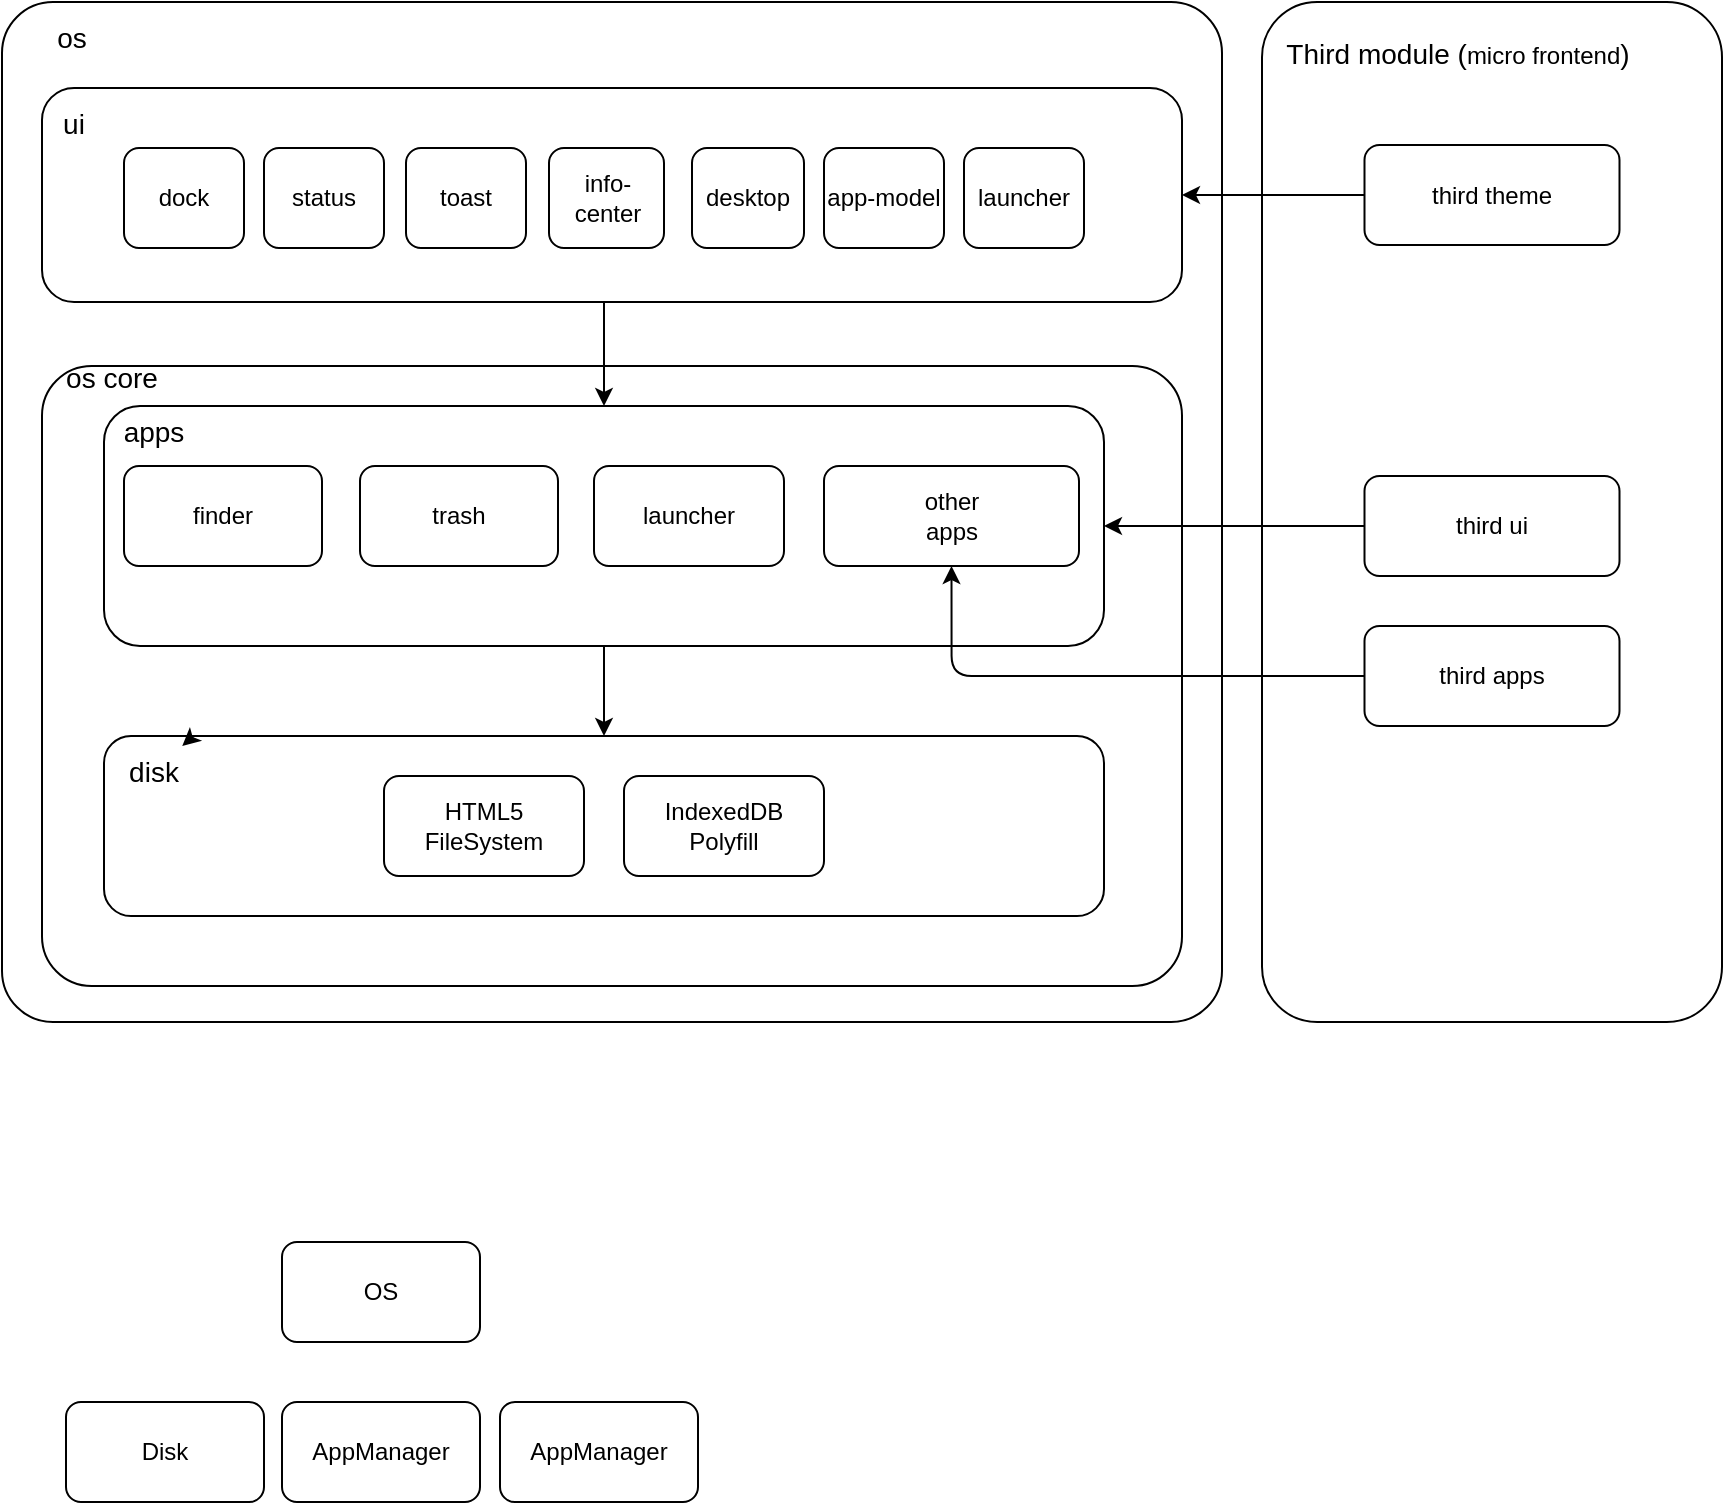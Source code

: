 <mxfile>
    <diagram id="Opiuae8TiBRxoM94_RdU" name="第 1 页">
        <mxGraphModel dx="511" dy="477" grid="1" gridSize="10" guides="1" tooltips="1" connect="1" arrows="1" fold="1" page="1" pageScale="1" pageWidth="827" pageHeight="1169" math="0" shadow="0">
            <root>
                <mxCell id="0"/>
                <mxCell id="1" parent="0"/>
                <mxCell id="45" value="" style="rounded=1;whiteSpace=wrap;html=1;arcSize=12;" parent="1" vertex="1">
                    <mxGeometry x="780" y="140" width="230" height="510" as="geometry"/>
                </mxCell>
                <mxCell id="12" value="" style="rounded=1;whiteSpace=wrap;html=1;arcSize=5;" parent="1" vertex="1">
                    <mxGeometry x="150" y="140" width="610" height="510" as="geometry"/>
                </mxCell>
                <mxCell id="43" value="" style="rounded=1;whiteSpace=wrap;html=1;arcSize=8;" parent="1" vertex="1">
                    <mxGeometry x="170" y="322" width="570" height="310" as="geometry"/>
                </mxCell>
                <mxCell id="14" value="&lt;span style=&quot;font-size: 14px&quot;&gt;os&lt;/span&gt;" style="text;html=1;strokeColor=none;fillColor=none;align=center;verticalAlign=middle;whiteSpace=wrap;rounded=0;" parent="1" vertex="1">
                    <mxGeometry x="150" y="140" width="70" height="35" as="geometry"/>
                </mxCell>
                <mxCell id="15" value="" style="rounded=1;whiteSpace=wrap;html=1;" parent="1" vertex="1">
                    <mxGeometry x="201" y="507" width="500" height="90" as="geometry"/>
                </mxCell>
                <mxCell id="50" style="edgeStyle=none;html=1;entryX=0.123;entryY=0.613;entryDx=0;entryDy=0;entryPerimeter=0;" parent="1" source="16" target="43" edge="1">
                    <mxGeometry relative="1" as="geometry"/>
                </mxCell>
                <mxCell id="16" value="&lt;span style=&quot;font-size: 14px&quot;&gt;disk&lt;/span&gt;" style="text;html=1;strokeColor=none;fillColor=none;align=center;verticalAlign=middle;whiteSpace=wrap;rounded=0;" parent="1" vertex="1">
                    <mxGeometry x="201" y="507" width="50" height="35" as="geometry"/>
                </mxCell>
                <mxCell id="28" style="edgeStyle=none;html=1;exitX=0.5;exitY=1;exitDx=0;exitDy=0;entryX=0.5;entryY=0;entryDx=0;entryDy=0;fontSize=14;" parent="1" source="17" target="15" edge="1">
                    <mxGeometry relative="1" as="geometry"/>
                </mxCell>
                <mxCell id="17" value="" style="rounded=1;whiteSpace=wrap;html=1;" parent="1" vertex="1">
                    <mxGeometry x="201" y="342" width="500" height="120" as="geometry"/>
                </mxCell>
                <mxCell id="42" style="edgeStyle=none;html=1;" parent="1" target="17" edge="1">
                    <mxGeometry relative="1" as="geometry">
                        <mxPoint x="451" y="290" as="sourcePoint"/>
                    </mxGeometry>
                </mxCell>
                <mxCell id="18" value="" style="rounded=1;whiteSpace=wrap;html=1;" parent="1" vertex="1">
                    <mxGeometry x="170" y="183" width="570" height="107" as="geometry"/>
                </mxCell>
                <mxCell id="19" value="&lt;font style=&quot;font-size: 14px&quot;&gt;ui&lt;/font&gt;" style="text;html=1;strokeColor=none;fillColor=none;align=center;verticalAlign=middle;whiteSpace=wrap;rounded=0;" parent="1" vertex="1">
                    <mxGeometry x="171" y="183" width="30" height="35" as="geometry"/>
                </mxCell>
                <mxCell id="20" value="dock" style="rounded=1;whiteSpace=wrap;html=1;" parent="1" vertex="1">
                    <mxGeometry x="211" y="213" width="60" height="50" as="geometry"/>
                </mxCell>
                <mxCell id="21" value="status" style="rounded=1;whiteSpace=wrap;html=1;" parent="1" vertex="1">
                    <mxGeometry x="281" y="213" width="60" height="50" as="geometry"/>
                </mxCell>
                <mxCell id="22" value="toast" style="rounded=1;whiteSpace=wrap;html=1;" parent="1" vertex="1">
                    <mxGeometry x="352" y="213" width="60" height="50" as="geometry"/>
                </mxCell>
                <mxCell id="23" value="info-center" style="rounded=1;whiteSpace=wrap;html=1;" parent="1" vertex="1">
                    <mxGeometry x="423.5" y="213" width="57.5" height="50" as="geometry"/>
                </mxCell>
                <mxCell id="24" value="app-model" style="rounded=1;whiteSpace=wrap;html=1;" parent="1" vertex="1">
                    <mxGeometry x="561" y="213" width="60" height="50" as="geometry"/>
                </mxCell>
                <mxCell id="25" value="desktop" style="rounded=1;whiteSpace=wrap;html=1;" parent="1" vertex="1">
                    <mxGeometry x="495" y="213" width="56" height="50" as="geometry"/>
                </mxCell>
                <mxCell id="26" value="launcher" style="rounded=1;whiteSpace=wrap;html=1;" parent="1" vertex="1">
                    <mxGeometry x="631" y="213" width="60" height="50" as="geometry"/>
                </mxCell>
                <mxCell id="29" value="&lt;span style=&quot;font-size: 14px&quot;&gt;apps&lt;/span&gt;" style="text;html=1;strokeColor=none;fillColor=none;align=center;verticalAlign=middle;whiteSpace=wrap;rounded=0;" parent="1" vertex="1">
                    <mxGeometry x="201" y="337" width="50" height="35" as="geometry"/>
                </mxCell>
                <mxCell id="30" value="finder" style="rounded=1;whiteSpace=wrap;html=1;" parent="1" vertex="1">
                    <mxGeometry x="211" y="372" width="99" height="50" as="geometry"/>
                </mxCell>
                <mxCell id="31" value="trash" style="rounded=1;whiteSpace=wrap;html=1;" parent="1" vertex="1">
                    <mxGeometry x="329" y="372" width="99" height="50" as="geometry"/>
                </mxCell>
                <mxCell id="32" value="launcher" style="rounded=1;whiteSpace=wrap;html=1;" parent="1" vertex="1">
                    <mxGeometry x="446" y="372" width="95" height="50" as="geometry"/>
                </mxCell>
                <mxCell id="33" value="other&lt;br&gt;apps" style="rounded=1;whiteSpace=wrap;html=1;" parent="1" vertex="1">
                    <mxGeometry x="561" y="372" width="127.5" height="50" as="geometry"/>
                </mxCell>
                <mxCell id="36" style="edgeStyle=none;html=1;exitX=0;exitY=0.5;exitDx=0;exitDy=0;fontSize=14;entryX=1;entryY=0.5;entryDx=0;entryDy=0;" parent="1" source="41" target="17" edge="1">
                    <mxGeometry relative="1" as="geometry"/>
                </mxCell>
                <mxCell id="47" style="edgeStyle=orthogonalEdgeStyle;html=1;exitX=0;exitY=0.5;exitDx=0;exitDy=0;entryX=0.5;entryY=1;entryDx=0;entryDy=0;" parent="1" source="35" target="33" edge="1">
                    <mxGeometry relative="1" as="geometry">
                        <mxPoint x="688.5" y="397" as="targetPoint"/>
                    </mxGeometry>
                </mxCell>
                <mxCell id="35" value="&lt;span&gt;third&amp;nbsp;&lt;/span&gt;&lt;span&gt;apps&lt;/span&gt;" style="rounded=1;whiteSpace=wrap;html=1;" parent="1" vertex="1">
                    <mxGeometry x="831.25" y="452" width="127.5" height="50" as="geometry"/>
                </mxCell>
                <mxCell id="37" value="HTML5&lt;br&gt;FileSystem" style="rounded=1;whiteSpace=wrap;html=1;" parent="1" vertex="1">
                    <mxGeometry x="341" y="527" width="100" height="50" as="geometry"/>
                </mxCell>
                <mxCell id="38" value="IndexedDB&lt;br&gt;Polyfill" style="rounded=1;whiteSpace=wrap;html=1;" parent="1" vertex="1">
                    <mxGeometry x="461" y="527" width="100" height="50" as="geometry"/>
                </mxCell>
                <mxCell id="41" value="third ui" style="rounded=1;whiteSpace=wrap;html=1;" parent="1" vertex="1">
                    <mxGeometry x="831.25" y="377" width="127.5" height="50" as="geometry"/>
                </mxCell>
                <mxCell id="44" value="&lt;span style=&quot;font-size: 14px&quot;&gt;os core&lt;/span&gt;" style="text;html=1;strokeColor=none;fillColor=none;align=center;verticalAlign=middle;whiteSpace=wrap;rounded=0;" parent="1" vertex="1">
                    <mxGeometry x="170" y="310" width="70" height="35" as="geometry"/>
                </mxCell>
                <mxCell id="46" value="&lt;span style=&quot;font-size: 14px&quot;&gt;Third module (&lt;/span&gt;micro frontend&lt;span style=&quot;font-size: 14px&quot;&gt;)&lt;/span&gt;" style="text;html=1;strokeColor=none;fillColor=none;align=center;verticalAlign=middle;whiteSpace=wrap;rounded=0;" parent="1" vertex="1">
                    <mxGeometry x="783" y="148" width="190" height="35" as="geometry"/>
                </mxCell>
                <mxCell id="49" style="edgeStyle=none;html=1;exitX=0;exitY=0.5;exitDx=0;exitDy=0;entryX=1;entryY=0.5;entryDx=0;entryDy=0;" parent="1" source="48" target="18" edge="1">
                    <mxGeometry relative="1" as="geometry"/>
                </mxCell>
                <mxCell id="48" value="third theme" style="rounded=1;whiteSpace=wrap;html=1;" parent="1" vertex="1">
                    <mxGeometry x="831.25" y="211.5" width="127.5" height="50" as="geometry"/>
                </mxCell>
                <mxCell id="51" value="OS" style="rounded=1;whiteSpace=wrap;html=1;" vertex="1" parent="1">
                    <mxGeometry x="290" y="760" width="99" height="50" as="geometry"/>
                </mxCell>
                <mxCell id="52" value="Disk" style="rounded=1;whiteSpace=wrap;html=1;" vertex="1" parent="1">
                    <mxGeometry x="182" y="840" width="99" height="50" as="geometry"/>
                </mxCell>
                <mxCell id="53" value="AppManager" style="rounded=1;whiteSpace=wrap;html=1;" vertex="1" parent="1">
                    <mxGeometry x="290" y="840" width="99" height="50" as="geometry"/>
                </mxCell>
                <mxCell id="54" value="AppManager" style="rounded=1;whiteSpace=wrap;html=1;" vertex="1" parent="1">
                    <mxGeometry x="399" y="840" width="99" height="50" as="geometry"/>
                </mxCell>
            </root>
        </mxGraphModel>
    </diagram>
</mxfile>